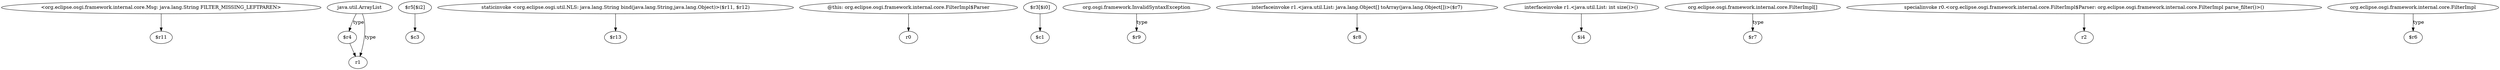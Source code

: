 digraph g {
0[label="<org.eclipse.osgi.framework.internal.core.Msg: java.lang.String FILTER_MISSING_LEFTPAREN>"]
1[label="$r11"]
0->1[label=""]
2[label="java.util.ArrayList"]
3[label="$r4"]
2->3[label="type"]
4[label="$r5[$i2]"]
5[label="$c3"]
4->5[label=""]
6[label="r1"]
2->6[label="type"]
7[label="staticinvoke <org.eclipse.osgi.util.NLS: java.lang.String bind(java.lang.String,java.lang.Object)>($r11, $r12)"]
8[label="$r13"]
7->8[label=""]
9[label="@this: org.eclipse.osgi.framework.internal.core.FilterImpl$Parser"]
10[label="r0"]
9->10[label=""]
11[label="$r3[$i0]"]
12[label="$c1"]
11->12[label=""]
13[label="org.osgi.framework.InvalidSyntaxException"]
14[label="$r9"]
13->14[label="type"]
15[label="interfaceinvoke r1.<java.util.List: java.lang.Object[] toArray(java.lang.Object[])>($r7)"]
16[label="$r8"]
15->16[label=""]
17[label="interfaceinvoke r1.<java.util.List: int size()>()"]
18[label="$i4"]
17->18[label=""]
19[label="org.eclipse.osgi.framework.internal.core.FilterImpl[]"]
20[label="$r7"]
19->20[label="type"]
3->6[label=""]
21[label="specialinvoke r0.<org.eclipse.osgi.framework.internal.core.FilterImpl$Parser: org.eclipse.osgi.framework.internal.core.FilterImpl parse_filter()>()"]
22[label="r2"]
21->22[label=""]
23[label="org.eclipse.osgi.framework.internal.core.FilterImpl"]
24[label="$r6"]
23->24[label="type"]
}